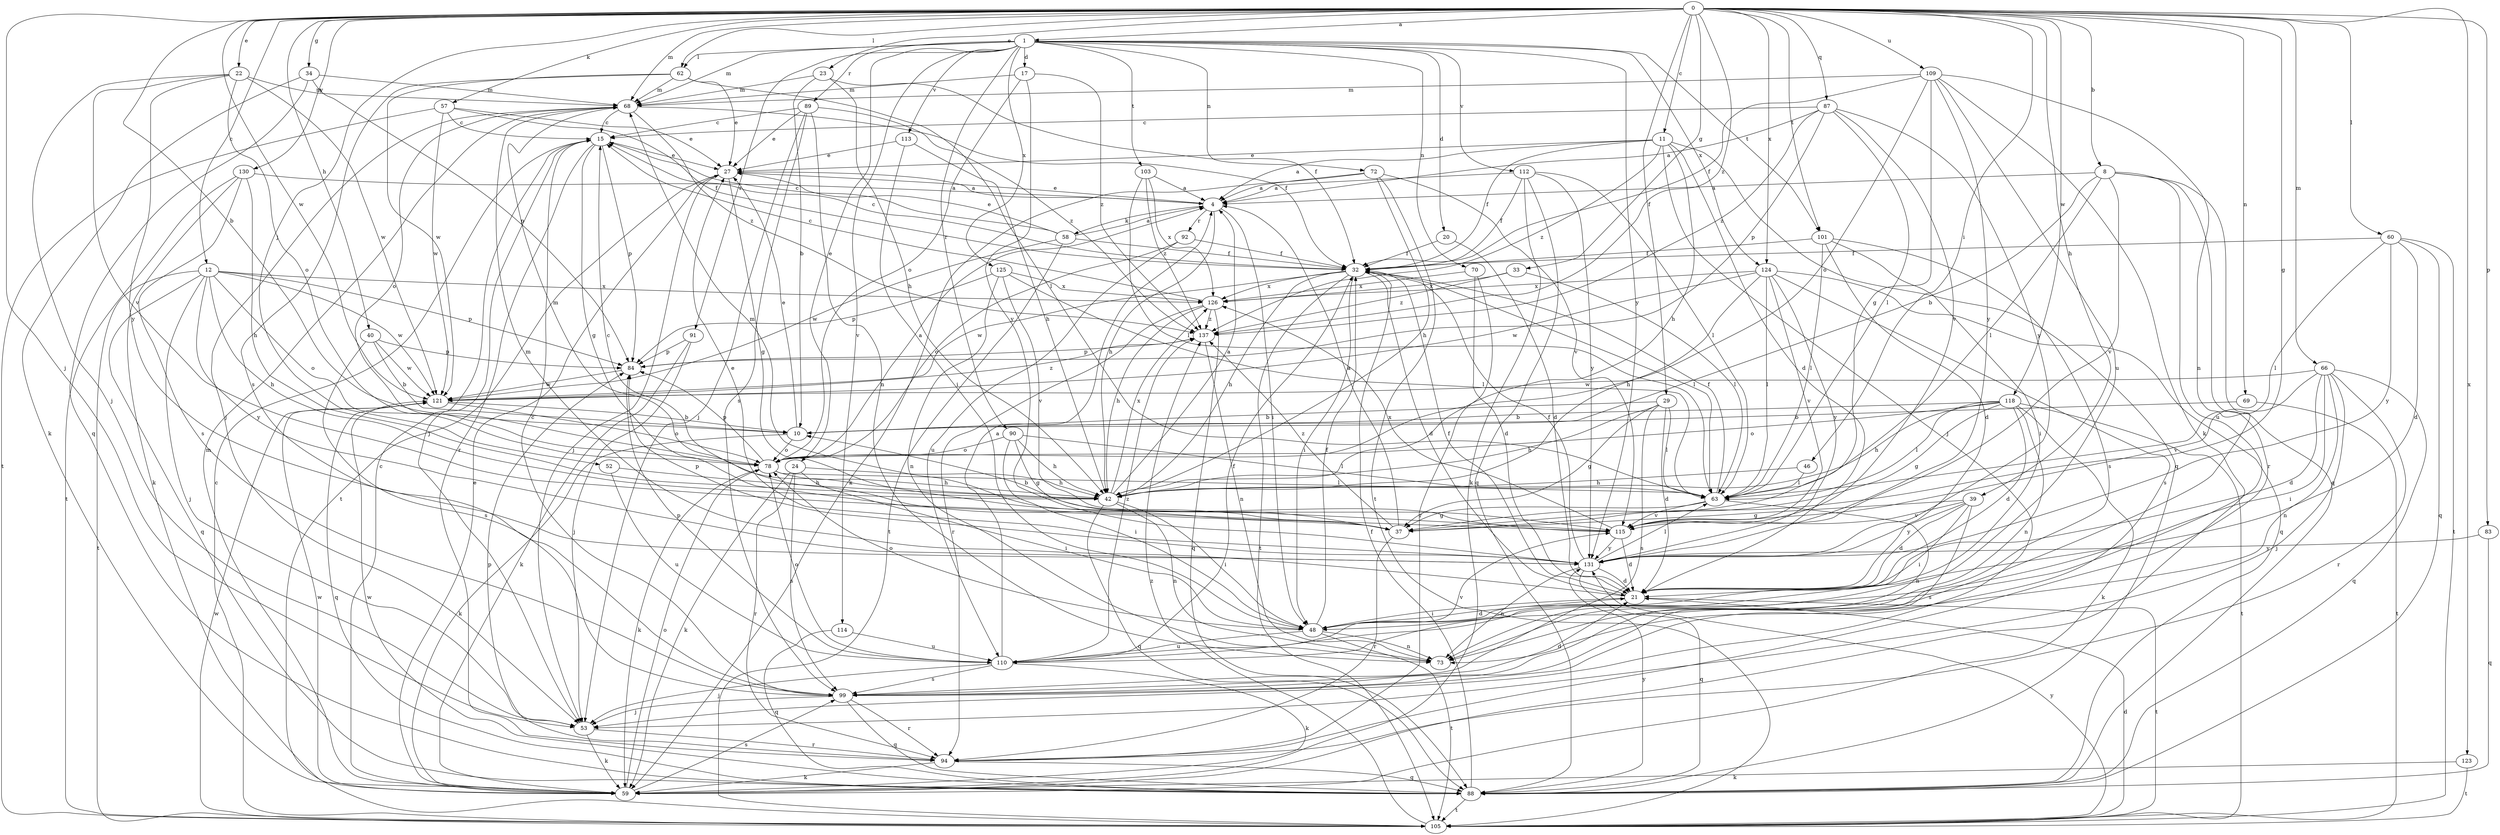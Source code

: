 strict digraph  {
0;
1;
4;
8;
10;
11;
12;
15;
17;
20;
21;
22;
23;
24;
27;
29;
32;
33;
34;
37;
39;
40;
42;
46;
48;
52;
53;
57;
58;
59;
60;
62;
63;
66;
68;
69;
70;
72;
73;
78;
83;
84;
87;
88;
89;
90;
91;
92;
94;
99;
101;
103;
105;
109;
110;
112;
113;
114;
115;
118;
121;
123;
124;
125;
126;
130;
131;
137;
0 -> 1  [label=a];
0 -> 8  [label=b];
0 -> 10  [label=b];
0 -> 11  [label=c];
0 -> 12  [label=c];
0 -> 22  [label=e];
0 -> 23  [label=e];
0 -> 29  [label=f];
0 -> 33  [label=g];
0 -> 34  [label=g];
0 -> 37  [label=g];
0 -> 39  [label=h];
0 -> 40  [label=h];
0 -> 46  [label=i];
0 -> 52  [label=j];
0 -> 53  [label=j];
0 -> 57  [label=k];
0 -> 60  [label=l];
0 -> 62  [label=l];
0 -> 66  [label=m];
0 -> 68  [label=m];
0 -> 69  [label=n];
0 -> 83  [label=p];
0 -> 87  [label=q];
0 -> 101  [label=t];
0 -> 109  [label=u];
0 -> 118  [label=w];
0 -> 121  [label=w];
0 -> 123  [label=x];
0 -> 124  [label=x];
0 -> 130  [label=y];
0 -> 137  [label=z];
1 -> 17  [label=d];
1 -> 20  [label=d];
1 -> 24  [label=e];
1 -> 62  [label=l];
1 -> 68  [label=m];
1 -> 70  [label=n];
1 -> 72  [label=n];
1 -> 89  [label=r];
1 -> 90  [label=r];
1 -> 91  [label=r];
1 -> 101  [label=t];
1 -> 103  [label=t];
1 -> 112  [label=v];
1 -> 113  [label=v];
1 -> 114  [label=v];
1 -> 124  [label=x];
1 -> 125  [label=x];
1 -> 131  [label=y];
4 -> 27  [label=e];
4 -> 42  [label=h];
4 -> 48  [label=i];
4 -> 58  [label=k];
4 -> 92  [label=r];
8 -> 4  [label=a];
8 -> 10  [label=b];
8 -> 63  [label=l];
8 -> 88  [label=q];
8 -> 94  [label=r];
8 -> 110  [label=u];
8 -> 115  [label=v];
10 -> 27  [label=e];
10 -> 59  [label=k];
10 -> 78  [label=o];
11 -> 4  [label=a];
11 -> 21  [label=d];
11 -> 27  [label=e];
11 -> 32  [label=f];
11 -> 42  [label=h];
11 -> 53  [label=j];
11 -> 88  [label=q];
11 -> 137  [label=z];
12 -> 42  [label=h];
12 -> 53  [label=j];
12 -> 78  [label=o];
12 -> 84  [label=p];
12 -> 88  [label=q];
12 -> 105  [label=t];
12 -> 121  [label=w];
12 -> 126  [label=x];
12 -> 131  [label=y];
15 -> 27  [label=e];
15 -> 37  [label=g];
15 -> 53  [label=j];
15 -> 84  [label=p];
15 -> 94  [label=r];
17 -> 68  [label=m];
17 -> 78  [label=o];
17 -> 131  [label=y];
17 -> 137  [label=z];
20 -> 21  [label=d];
20 -> 32  [label=f];
21 -> 32  [label=f];
21 -> 48  [label=i];
21 -> 68  [label=m];
21 -> 105  [label=t];
22 -> 53  [label=j];
22 -> 68  [label=m];
22 -> 78  [label=o];
22 -> 115  [label=v];
22 -> 121  [label=w];
22 -> 131  [label=y];
23 -> 10  [label=b];
23 -> 32  [label=f];
23 -> 42  [label=h];
23 -> 68  [label=m];
24 -> 42  [label=h];
24 -> 48  [label=i];
24 -> 59  [label=k];
24 -> 94  [label=r];
24 -> 99  [label=s];
27 -> 4  [label=a];
27 -> 37  [label=g];
27 -> 53  [label=j];
27 -> 105  [label=t];
29 -> 10  [label=b];
29 -> 21  [label=d];
29 -> 37  [label=g];
29 -> 42  [label=h];
29 -> 63  [label=l];
29 -> 99  [label=s];
32 -> 15  [label=c];
32 -> 21  [label=d];
32 -> 42  [label=h];
32 -> 48  [label=i];
32 -> 63  [label=l];
32 -> 105  [label=t];
32 -> 121  [label=w];
32 -> 126  [label=x];
33 -> 63  [label=l];
33 -> 126  [label=x];
33 -> 137  [label=z];
34 -> 59  [label=k];
34 -> 68  [label=m];
34 -> 84  [label=p];
34 -> 88  [label=q];
37 -> 4  [label=a];
37 -> 15  [label=c];
37 -> 94  [label=r];
37 -> 137  [label=z];
39 -> 21  [label=d];
39 -> 37  [label=g];
39 -> 48  [label=i];
39 -> 99  [label=s];
39 -> 115  [label=v];
39 -> 131  [label=y];
40 -> 10  [label=b];
40 -> 84  [label=p];
40 -> 99  [label=s];
40 -> 121  [label=w];
42 -> 4  [label=a];
42 -> 48  [label=i];
42 -> 68  [label=m];
42 -> 73  [label=n];
42 -> 88  [label=q];
42 -> 126  [label=x];
46 -> 42  [label=h];
46 -> 63  [label=l];
48 -> 21  [label=d];
48 -> 32  [label=f];
48 -> 73  [label=n];
48 -> 78  [label=o];
48 -> 105  [label=t];
48 -> 110  [label=u];
52 -> 42  [label=h];
52 -> 110  [label=u];
53 -> 59  [label=k];
53 -> 94  [label=r];
57 -> 15  [label=c];
57 -> 27  [label=e];
57 -> 32  [label=f];
57 -> 105  [label=t];
57 -> 121  [label=w];
58 -> 4  [label=a];
58 -> 15  [label=c];
58 -> 27  [label=e];
58 -> 32  [label=f];
58 -> 105  [label=t];
58 -> 121  [label=w];
59 -> 15  [label=c];
59 -> 27  [label=e];
59 -> 68  [label=m];
59 -> 78  [label=o];
59 -> 99  [label=s];
59 -> 121  [label=w];
60 -> 21  [label=d];
60 -> 32  [label=f];
60 -> 63  [label=l];
60 -> 88  [label=q];
60 -> 105  [label=t];
60 -> 131  [label=y];
62 -> 27  [label=e];
62 -> 63  [label=l];
62 -> 68  [label=m];
62 -> 99  [label=s];
62 -> 121  [label=w];
63 -> 32  [label=f];
63 -> 37  [label=g];
63 -> 73  [label=n];
63 -> 115  [label=v];
66 -> 21  [label=d];
66 -> 48  [label=i];
66 -> 53  [label=j];
66 -> 73  [label=n];
66 -> 88  [label=q];
66 -> 94  [label=r];
66 -> 115  [label=v];
66 -> 121  [label=w];
68 -> 15  [label=c];
68 -> 32  [label=f];
68 -> 53  [label=j];
68 -> 78  [label=o];
68 -> 137  [label=z];
69 -> 10  [label=b];
69 -> 105  [label=t];
70 -> 21  [label=d];
70 -> 94  [label=r];
70 -> 126  [label=x];
72 -> 4  [label=a];
72 -> 42  [label=h];
72 -> 59  [label=k];
72 -> 105  [label=t];
72 -> 115  [label=v];
78 -> 4  [label=a];
78 -> 42  [label=h];
78 -> 59  [label=k];
78 -> 63  [label=l];
78 -> 84  [label=p];
83 -> 88  [label=q];
83 -> 131  [label=y];
84 -> 121  [label=w];
87 -> 4  [label=a];
87 -> 15  [label=c];
87 -> 63  [label=l];
87 -> 84  [label=p];
87 -> 115  [label=v];
87 -> 131  [label=y];
87 -> 137  [label=z];
88 -> 32  [label=f];
88 -> 105  [label=t];
88 -> 121  [label=w];
88 -> 131  [label=y];
89 -> 15  [label=c];
89 -> 27  [label=e];
89 -> 53  [label=j];
89 -> 73  [label=n];
89 -> 99  [label=s];
89 -> 137  [label=z];
90 -> 37  [label=g];
90 -> 42  [label=h];
90 -> 48  [label=i];
90 -> 63  [label=l];
90 -> 78  [label=o];
91 -> 53  [label=j];
91 -> 59  [label=k];
91 -> 84  [label=p];
92 -> 32  [label=f];
92 -> 78  [label=o];
92 -> 110  [label=u];
94 -> 59  [label=k];
94 -> 84  [label=p];
94 -> 88  [label=q];
99 -> 15  [label=c];
99 -> 21  [label=d];
99 -> 53  [label=j];
99 -> 88  [label=q];
99 -> 94  [label=r];
101 -> 21  [label=d];
101 -> 32  [label=f];
101 -> 48  [label=i];
101 -> 63  [label=l];
101 -> 99  [label=s];
103 -> 4  [label=a];
103 -> 63  [label=l];
103 -> 126  [label=x];
103 -> 137  [label=z];
105 -> 15  [label=c];
105 -> 21  [label=d];
105 -> 121  [label=w];
105 -> 131  [label=y];
105 -> 137  [label=z];
109 -> 32  [label=f];
109 -> 37  [label=g];
109 -> 59  [label=k];
109 -> 68  [label=m];
109 -> 73  [label=n];
109 -> 78  [label=o];
109 -> 110  [label=u];
109 -> 131  [label=y];
110 -> 4  [label=a];
110 -> 32  [label=f];
110 -> 53  [label=j];
110 -> 59  [label=k];
110 -> 78  [label=o];
110 -> 84  [label=p];
110 -> 99  [label=s];
110 -> 115  [label=v];
110 -> 137  [label=z];
112 -> 4  [label=a];
112 -> 32  [label=f];
112 -> 59  [label=k];
112 -> 63  [label=l];
112 -> 88  [label=q];
112 -> 131  [label=y];
113 -> 27  [label=e];
113 -> 42  [label=h];
113 -> 48  [label=i];
114 -> 88  [label=q];
114 -> 110  [label=u];
115 -> 10  [label=b];
115 -> 21  [label=d];
115 -> 68  [label=m];
115 -> 126  [label=x];
115 -> 131  [label=y];
118 -> 10  [label=b];
118 -> 21  [label=d];
118 -> 37  [label=g];
118 -> 42  [label=h];
118 -> 59  [label=k];
118 -> 63  [label=l];
118 -> 73  [label=n];
118 -> 78  [label=o];
118 -> 105  [label=t];
121 -> 10  [label=b];
121 -> 78  [label=o];
121 -> 88  [label=q];
121 -> 137  [label=z];
123 -> 59  [label=k];
123 -> 105  [label=t];
124 -> 42  [label=h];
124 -> 63  [label=l];
124 -> 88  [label=q];
124 -> 99  [label=s];
124 -> 115  [label=v];
124 -> 121  [label=w];
124 -> 126  [label=x];
124 -> 131  [label=y];
125 -> 63  [label=l];
125 -> 73  [label=n];
125 -> 84  [label=p];
125 -> 115  [label=v];
125 -> 126  [label=x];
126 -> 15  [label=c];
126 -> 42  [label=h];
126 -> 88  [label=q];
126 -> 94  [label=r];
126 -> 137  [label=z];
130 -> 4  [label=a];
130 -> 42  [label=h];
130 -> 59  [label=k];
130 -> 99  [label=s];
130 -> 105  [label=t];
131 -> 21  [label=d];
131 -> 27  [label=e];
131 -> 32  [label=f];
131 -> 63  [label=l];
131 -> 73  [label=n];
131 -> 84  [label=p];
131 -> 88  [label=q];
137 -> 73  [label=n];
137 -> 84  [label=p];
}
